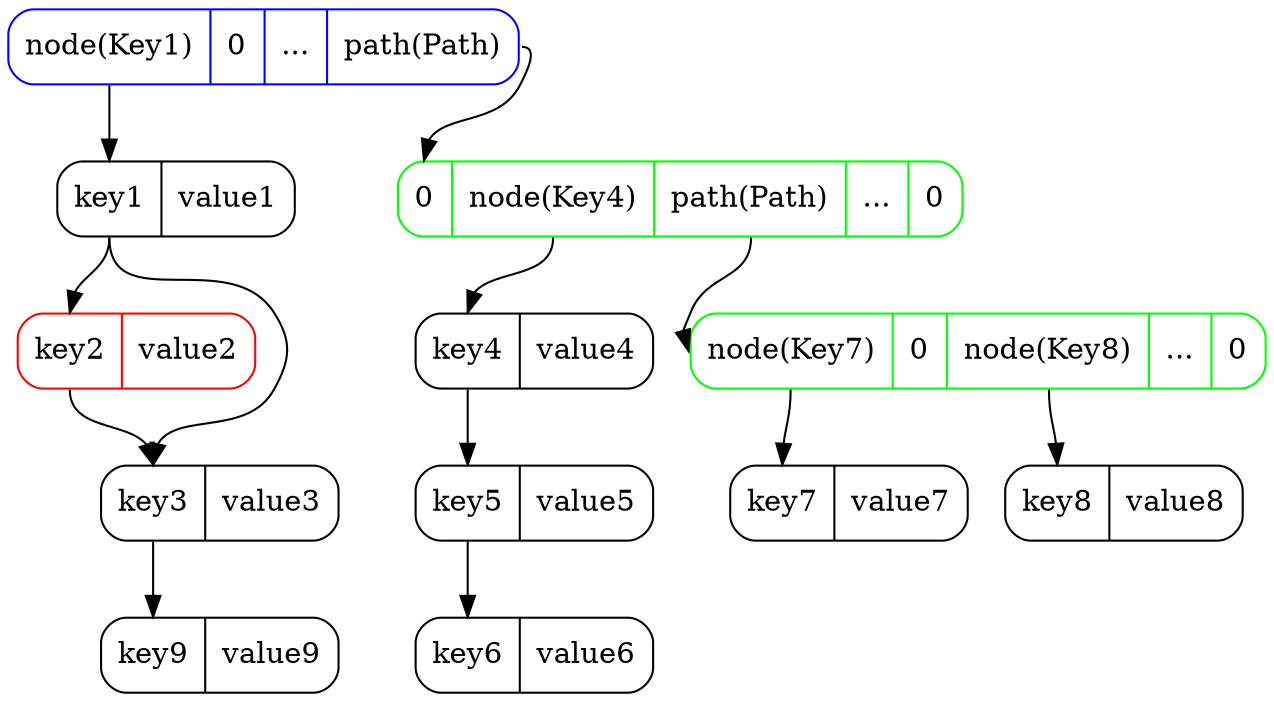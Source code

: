 digraph {
    node [shape=Mrecord];
    roots [label="<f0> node(Key1)|<f1> 0|<f2> ...|<f3> path(Path)" color = blue];
    node1 [label="<f0> key1|<f1> value1"];
    node2 [label="<f0> key2|<f1> value2" color = red];
    node3 [label="<f0> key3|<f1> value3"];
    pathA [label="<f0> 0|<f1> node(Key4)|<f2> path(Path)|<f3> ...|<f4> 0" color = green];
    pathB [label="<f0> node(Key7)|<f1> 0|<f2> node(Key8)|<f3> ...|<f4> 0" color = green];

    node4 [label="<f0> key4|<f1> value4"];
    node5 [label="<f0> key5|<f1> value5"];
    node6 [label="<f0> key6|<f1> value6"];
    node7 [label="<f0> key7|<f1> value7"];
    node8 [label="<f0> key8|<f1> value8"];
    node9 [label="<f0> key9|<f1> value9"];
    roots:f0 -> node1:f0;
    node1:f0 -> node2:f0;
    node2:f0 -> node3:f0;
    pathA:f1 -> node4:f0;
    node4:f0 -> node5:f0;
    roots:f3 -> pathA:f0;
    pathA:f2 -> pathB:f0;
    node5:f0 -> node6:f0;
    node3:f0 -> node9:f0;
    pathB:f0 -> node7:f0;
    pathB:f2 -> node8:f0;

    node1:f0 -> node3:f0;
}
